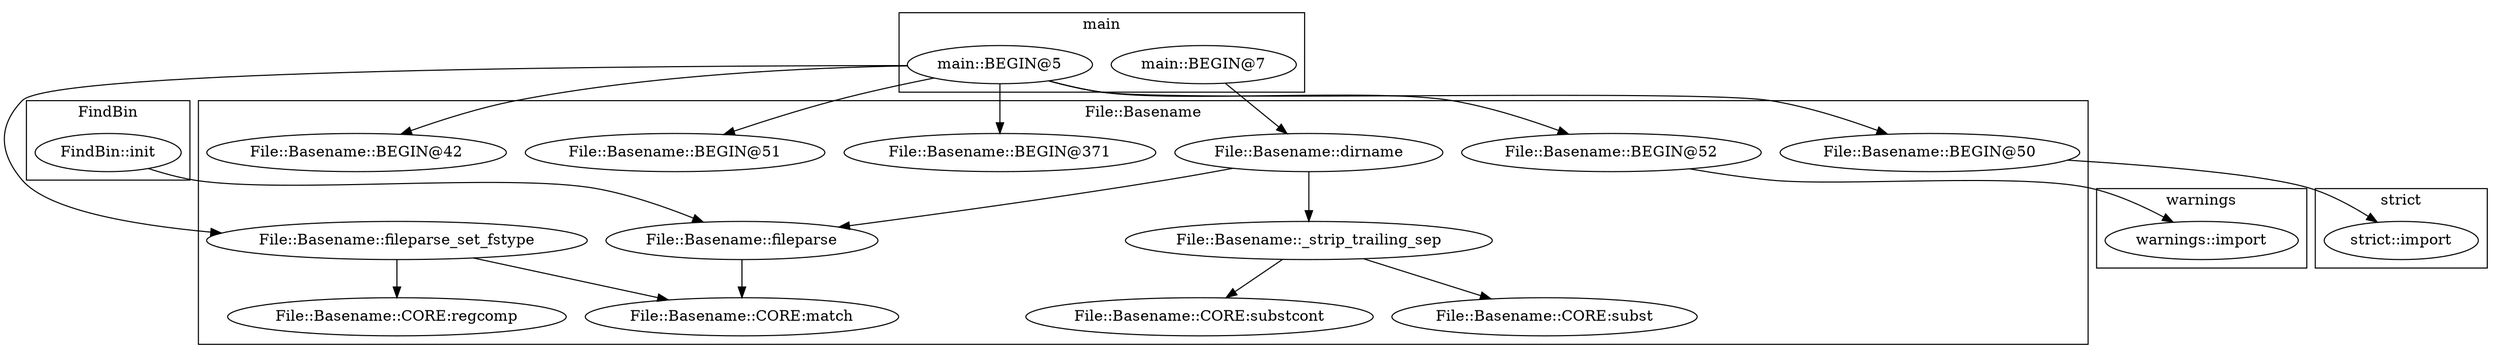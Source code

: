 digraph {
graph [overlap=false]
subgraph cluster_warnings {
	label="warnings";
	"warnings::import";
}
subgraph cluster_main {
	label="main";
	"main::BEGIN@7";
	"main::BEGIN@5";
}
subgraph cluster_strict {
	label="strict";
	"strict::import";
}
subgraph cluster_FindBin {
	label="FindBin";
	"FindBin::init";
}
subgraph cluster_File_Basename {
	label="File::Basename";
	"File::Basename::BEGIN@52";
	"File::Basename::BEGIN@371";
	"File::Basename::BEGIN@50";
	"File::Basename::CORE:substcont";
	"File::Basename::dirname";
	"File::Basename::fileparse_set_fstype";
	"File::Basename::CORE:subst";
	"File::Basename::BEGIN@42";
	"File::Basename::fileparse";
	"File::Basename::CORE:regcomp";
	"File::Basename::_strip_trailing_sep";
	"File::Basename::CORE:match";
	"File::Basename::BEGIN@51";
}
"FindBin::init" -> "File::Basename::fileparse";
"File::Basename::dirname" -> "File::Basename::fileparse";
"main::BEGIN@5" -> "File::Basename::BEGIN@51";
"main::BEGIN@5" -> "File::Basename::BEGIN@371";
"main::BEGIN@5" -> "File::Basename::BEGIN@50";
"main::BEGIN@7" -> "File::Basename::dirname";
"File::Basename::_strip_trailing_sep" -> "File::Basename::CORE:subst";
"File::Basename::dirname" -> "File::Basename::_strip_trailing_sep";
"main::BEGIN@5" -> "File::Basename::fileparse_set_fstype";
"File::Basename::BEGIN@52" -> "warnings::import";
"main::BEGIN@5" -> "File::Basename::BEGIN@42";
"File::Basename::fileparse_set_fstype" -> "File::Basename::CORE:regcomp";
"File::Basename::fileparse" -> "File::Basename::CORE:match";
"File::Basename::fileparse_set_fstype" -> "File::Basename::CORE:match";
"main::BEGIN@5" -> "File::Basename::BEGIN@52";
"File::Basename::_strip_trailing_sep" -> "File::Basename::CORE:substcont";
"File::Basename::BEGIN@50" -> "strict::import";
}
